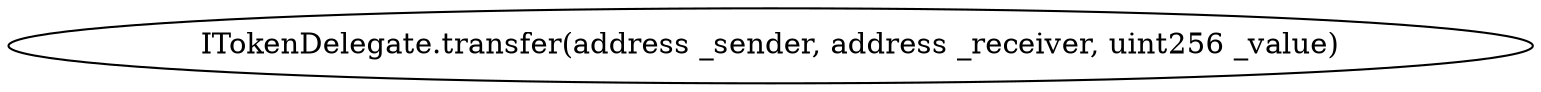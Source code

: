 digraph "" {
	graph [bb="0,0,615.15,36"];
	node [label="\N"];
	"ITokenDelegate.transfer(address _sender, address _receiver, uint256 _value)"	 [height=0.5,
		pos="307.58,18",
		width=8.5438];
}
digraph "" {
	graph [bb="0,0,615.15,36"];
	node [label="\N"];
	"ITokenDelegate.transfer(address _sender, address _receiver, uint256 _value)"	 [height=0.5,
		pos="307.58,18",
		width=8.5438];
}
digraph "" {
	graph [bb="0,0,615.15,36"];
	node [label="\N"];
	"ITokenDelegate.transfer(address _sender, address _receiver, uint256 _value)"	 [height=0.5,
		pos="307.58,18",
		width=8.5438];
}
digraph "" {
	graph [bb="0,0,615.15,36"];
	node [label="\N"];
	"ITokenDelegate.transfer(address _sender, address _receiver, uint256 _value)"	 [height=0.5,
		pos="307.58,18",
		width=8.5438];
}
digraph "" {
	graph [bb="0,0,615.15,36"];
	node [label="\N"];
	"ITokenDelegate.transfer(address _sender, address _receiver, uint256 _value)"	 [height=0.5,
		pos="307.58,18",
		width=8.5438];
}
